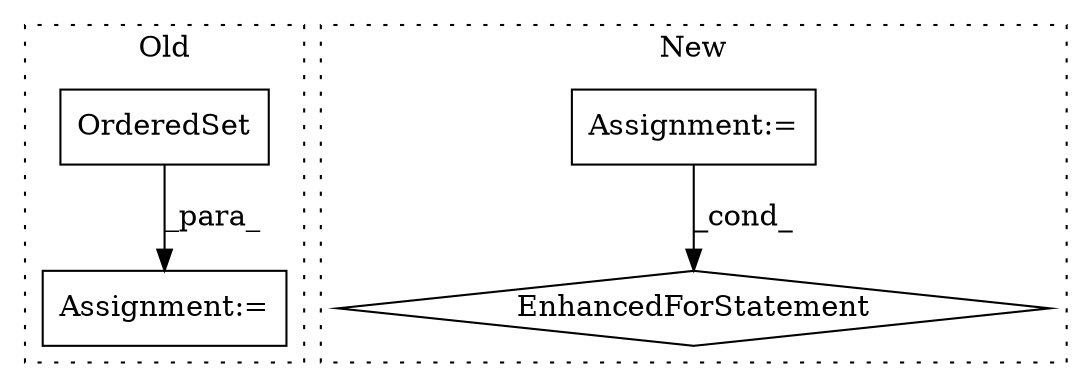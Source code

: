 digraph G {
subgraph cluster0 {
1 [label="OrderedSet" a="32" s="17773,17791" l="11,1" shape="box"];
3 [label="Assignment:=" a="7" s="17767" l="1" shape="box"];
label = "Old";
style="dotted";
}
subgraph cluster1 {
2 [label="EnhancedForStatement" a="70" s="17026,17160" l="57,2" shape="diamond"];
4 [label="Assignment:=" a="7" s="17026,17160" l="57,2" shape="box"];
label = "New";
style="dotted";
}
1 -> 3 [label="_para_"];
4 -> 2 [label="_cond_"];
}